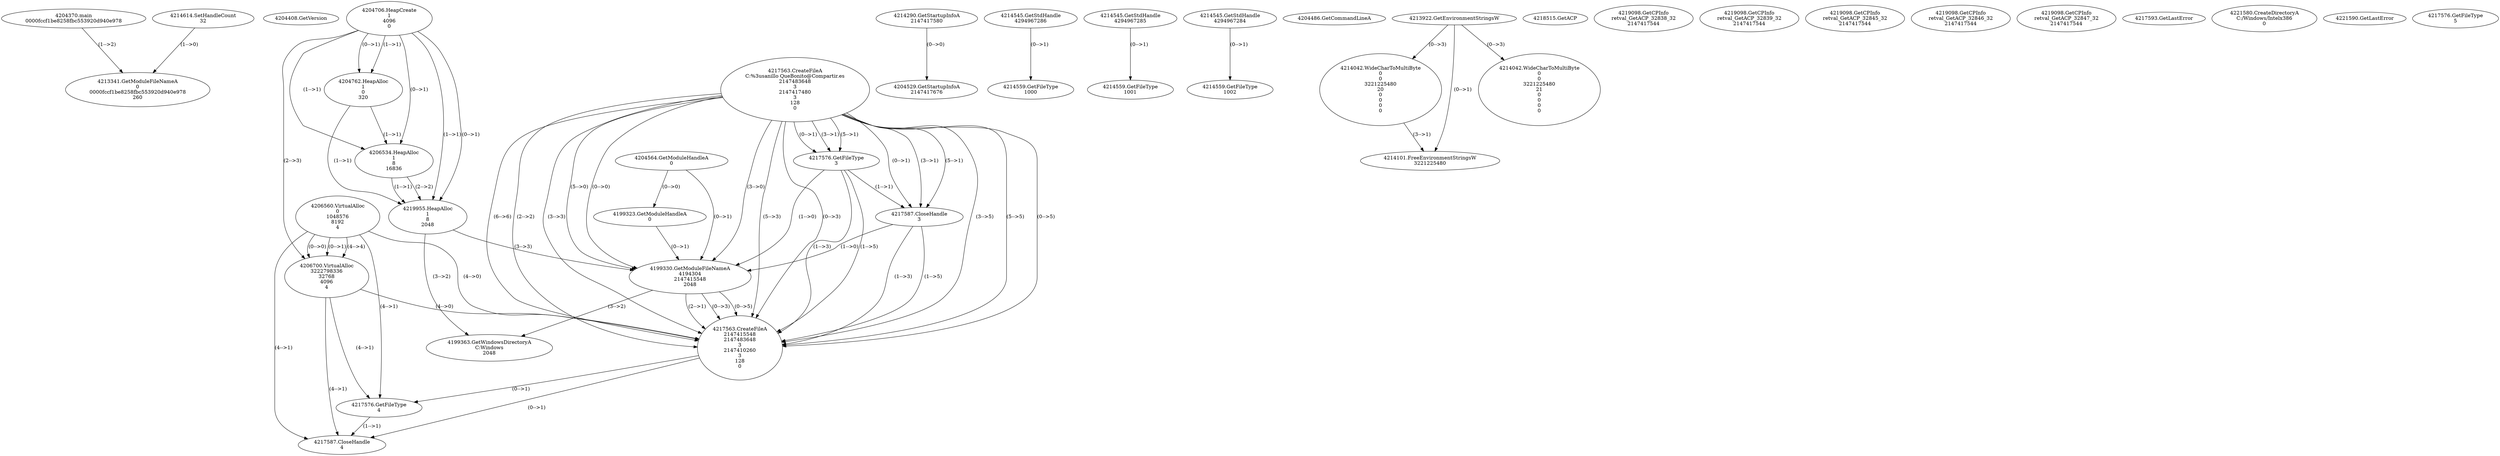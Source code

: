 // Global SCDG with merge call
digraph {
	0 [label="4204370.main
0000fccf1be8258fbc553920d940e978"]
	1 [label="4204408.GetVersion
"]
	2 [label="4204706.HeapCreate
1
4096
0"]
	3 [label="4204762.HeapAlloc
1
0
320"]
	2 -> 3 [label="(1-->1)"]
	2 -> 3 [label="(0-->1)"]
	4 [label="4206534.HeapAlloc
1
8
16836"]
	2 -> 4 [label="(1-->1)"]
	2 -> 4 [label="(0-->1)"]
	3 -> 4 [label="(1-->1)"]
	5 [label="4206560.VirtualAlloc
0
1048576
8192
4"]
	6 [label="4206700.VirtualAlloc
3222798336
32768
4096
4"]
	5 -> 6 [label="(0-->1)"]
	2 -> 6 [label="(2-->3)"]
	5 -> 6 [label="(4-->4)"]
	5 -> 6 [label="(0-->0)"]
	7 [label="4214290.GetStartupInfoA
2147417580"]
	8 [label="4214545.GetStdHandle
4294967286"]
	9 [label="4214559.GetFileType
1000"]
	8 -> 9 [label="(0-->1)"]
	10 [label="4214545.GetStdHandle
4294967285"]
	11 [label="4214559.GetFileType
1001"]
	10 -> 11 [label="(0-->1)"]
	12 [label="4214545.GetStdHandle
4294967284"]
	13 [label="4214559.GetFileType
1002"]
	12 -> 13 [label="(0-->1)"]
	14 [label="4214614.SetHandleCount
32"]
	15 [label="4204486.GetCommandLineA
"]
	16 [label="4213922.GetEnvironmentStringsW
"]
	17 [label="4214042.WideCharToMultiByte
0
0
3221225480
20
0
0
0
0"]
	16 -> 17 [label="(0-->3)"]
	18 [label="4214101.FreeEnvironmentStringsW
3221225480"]
	16 -> 18 [label="(0-->1)"]
	17 -> 18 [label="(3-->1)"]
	19 [label="4218515.GetACP
"]
	20 [label="4219098.GetCPInfo
retval_GetACP_32838_32
2147417544"]
	21 [label="4219098.GetCPInfo
retval_GetACP_32839_32
2147417544"]
	22 [label="4219098.GetCPInfo
retval_GetACP_32845_32
2147417544"]
	23 [label="4219098.GetCPInfo
retval_GetACP_32846_32
2147417544"]
	24 [label="4214042.WideCharToMultiByte
0
0
3221225480
21
0
0
0
0"]
	16 -> 24 [label="(0-->3)"]
	25 [label="4219098.GetCPInfo
retval_GetACP_32847_32
2147417544"]
	26 [label="4213341.GetModuleFileNameA
0
0000fccf1be8258fbc553920d940e978
260"]
	0 -> 26 [label="(1-->2)"]
	14 -> 26 [label="(1-->0)"]
	27 [label="4219955.HeapAlloc
1
8
2048"]
	2 -> 27 [label="(1-->1)"]
	2 -> 27 [label="(0-->1)"]
	3 -> 27 [label="(1-->1)"]
	4 -> 27 [label="(1-->1)"]
	4 -> 27 [label="(2-->2)"]
	28 [label="4204529.GetStartupInfoA
2147417676"]
	7 -> 28 [label="(0-->0)"]
	29 [label="4204564.GetModuleHandleA
0"]
	30 [label="4217563.CreateFileA
C:\Gusanillo QueBonito@Compartir.es
2147483648
3
2147417480
3
128
0"]
	31 [label="4217576.GetFileType
3"]
	30 -> 31 [label="(3-->1)"]
	30 -> 31 [label="(5-->1)"]
	30 -> 31 [label="(0-->1)"]
	32 [label="4217587.CloseHandle
3"]
	30 -> 32 [label="(3-->1)"]
	30 -> 32 [label="(5-->1)"]
	30 -> 32 [label="(0-->1)"]
	31 -> 32 [label="(1-->1)"]
	33 [label="4217593.GetLastError
"]
	34 [label="4199323.GetModuleHandleA
0"]
	29 -> 34 [label="(0-->0)"]
	35 [label="4199330.GetModuleFileNameA
4194304
2147415548
2048"]
	29 -> 35 [label="(0-->1)"]
	34 -> 35 [label="(0-->1)"]
	27 -> 35 [label="(3-->3)"]
	30 -> 35 [label="(3-->0)"]
	30 -> 35 [label="(5-->0)"]
	30 -> 35 [label="(0-->0)"]
	31 -> 35 [label="(1-->0)"]
	32 -> 35 [label="(1-->0)"]
	36 [label="4199363.GetWindowsDirectoryA
C:\Windows
2048"]
	27 -> 36 [label="(3-->2)"]
	35 -> 36 [label="(3-->2)"]
	37 [label="4221580.CreateDirectoryA
C:/Windows/Intelx386
0"]
	38 [label="4221590.GetLastError
"]
	39 [label="4217563.CreateFileA
2147415548
2147483648
3
2147410260
3
128
0"]
	35 -> 39 [label="(2-->1)"]
	30 -> 39 [label="(2-->2)"]
	30 -> 39 [label="(3-->3)"]
	30 -> 39 [label="(5-->3)"]
	30 -> 39 [label="(0-->3)"]
	31 -> 39 [label="(1-->3)"]
	32 -> 39 [label="(1-->3)"]
	35 -> 39 [label="(0-->3)"]
	30 -> 39 [label="(3-->5)"]
	30 -> 39 [label="(5-->5)"]
	30 -> 39 [label="(0-->5)"]
	31 -> 39 [label="(1-->5)"]
	32 -> 39 [label="(1-->5)"]
	35 -> 39 [label="(0-->5)"]
	30 -> 39 [label="(6-->6)"]
	5 -> 39 [label="(4-->0)"]
	6 -> 39 [label="(4-->0)"]
	40 [label="4217576.GetFileType
4"]
	5 -> 40 [label="(4-->1)"]
	6 -> 40 [label="(4-->1)"]
	39 -> 40 [label="(0-->1)"]
	41 [label="4217587.CloseHandle
4"]
	5 -> 41 [label="(4-->1)"]
	6 -> 41 [label="(4-->1)"]
	39 -> 41 [label="(0-->1)"]
	40 -> 41 [label="(1-->1)"]
	42 [label="4217576.GetFileType
5"]
}
